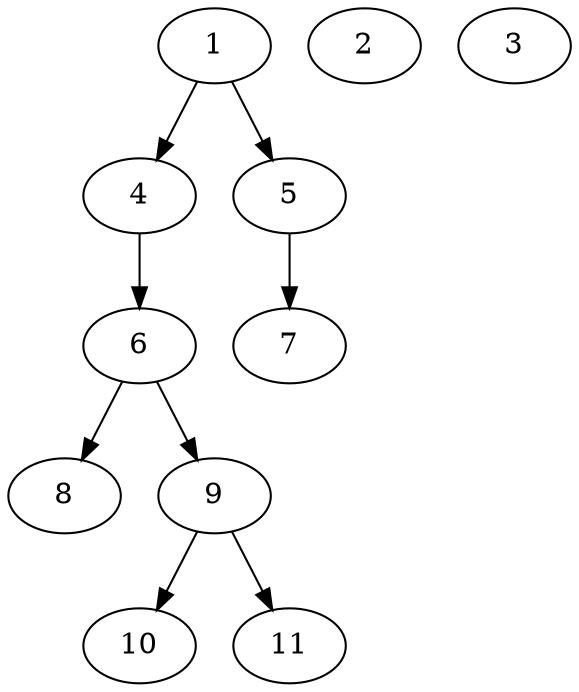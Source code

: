 // DAG (tier=1-easy, mode=compute, n=11, ccr=0.284, fat=0.466, density=0.245, regular=0.675, jump=0.092, mindata=262144, maxdata=2097152)
// DAG automatically generated by daggen at Sun Aug 24 16:33:32 2025
// /home/ermia/Project/Environments/daggen/bin/daggen --dot --ccr 0.284 --fat 0.466 --regular 0.675 --density 0.245 --jump 0.092 --mindata 262144 --maxdata 2097152 -n 11 
digraph G {
  1 [size="2871231885583843328", alpha="0.15", expect_size="1435615942791921664"]
  1 -> 4 [size ="16161022410752"]
  1 -> 5 [size ="16161022410752"]
  2 [size="1421840030478565", alpha="0.14", expect_size="710920015239282"]
  3 [size="158875040874496", alpha="0.11", expect_size="79437520437248"]
  4 [size="60941415502098", alpha="0.02", expect_size="30470707751049"]
  4 -> 6 [size ="1322120118272"]
  5 [size="4259342997927231488", alpha="0.20", expect_size="2129671498963615744"]
  5 -> 7 [size ="21020920512512"]
  6 [size="37716492541258", alpha="0.03", expect_size="18858246270629"]
  6 -> 8 [size ="1093211783168"]
  6 -> 9 [size ="1093211783168"]
  7 [size="52390992204069864", alpha="0.01", expect_size="26195496102034932"]
  8 [size="101142587506688000", alpha="0.15", expect_size="50571293753344000"]
  9 [size="122496896466944000", alpha="0.05", expect_size="61248448233472000"]
  9 -> 10 [size ="1973210316800"]
  9 -> 11 [size ="1973210316800"]
  10 [size="938847012998584", alpha="0.04", expect_size="469423506499292"]
  11 [size="58094781344769296", alpha="0.18", expect_size="29047390672384648"]
}